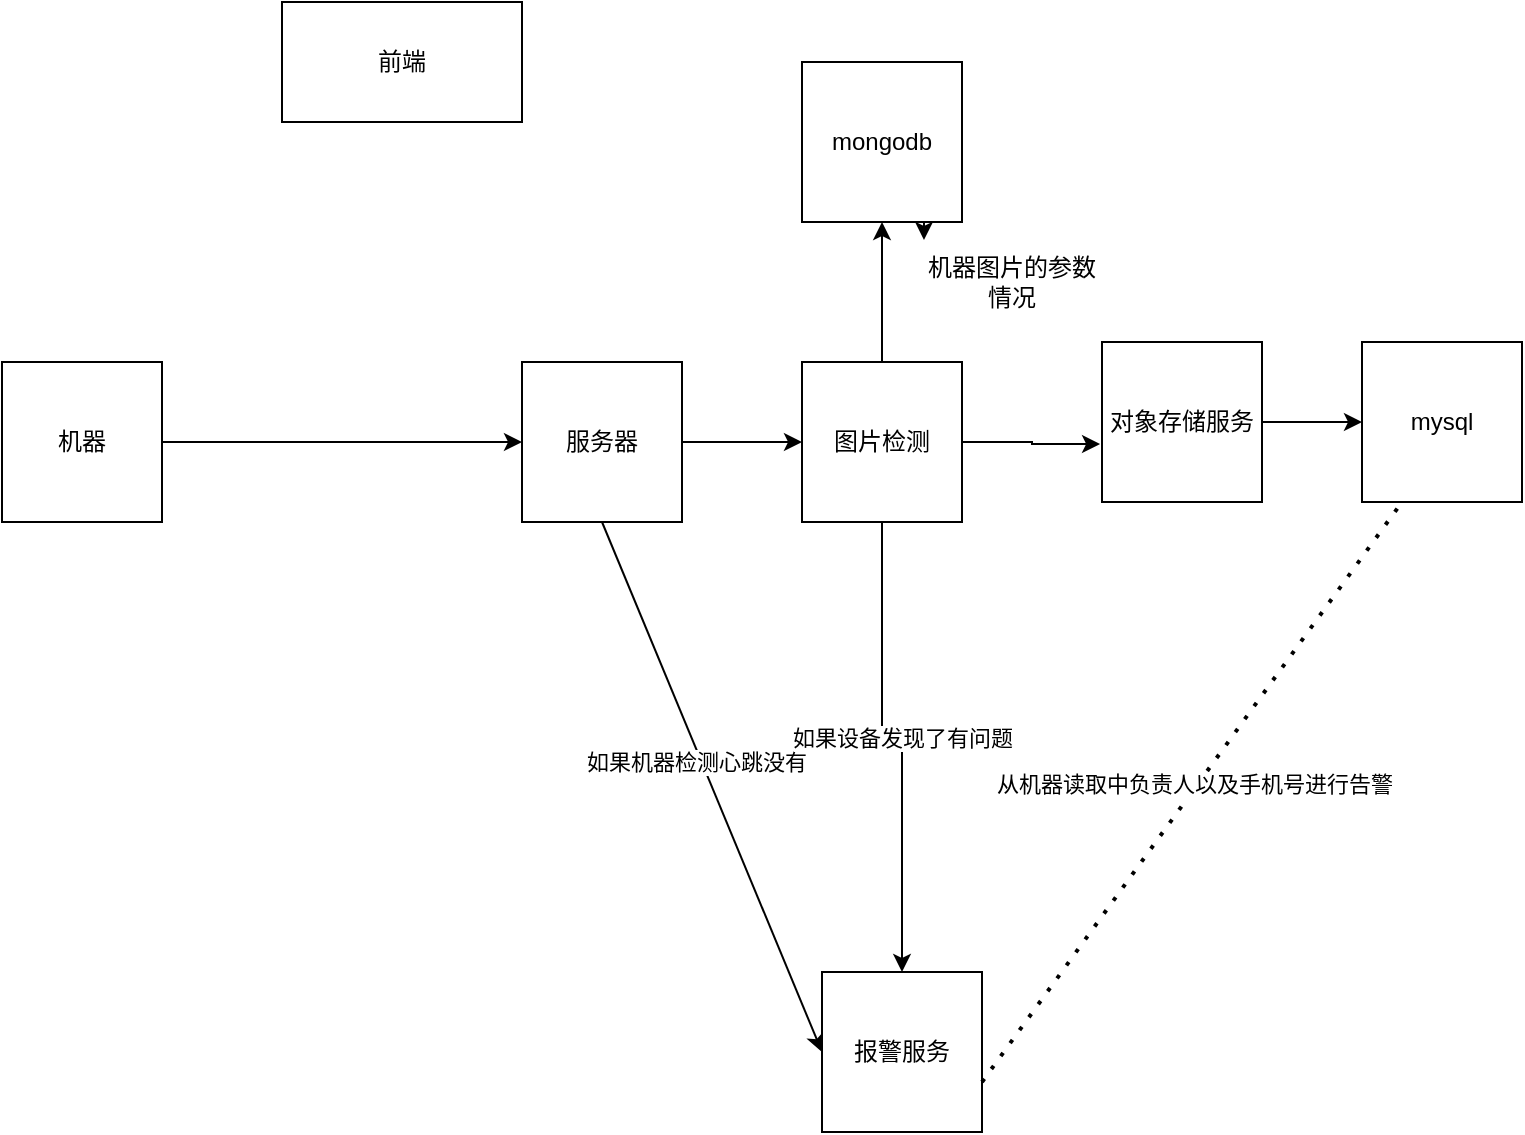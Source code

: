 <mxfile version="24.8.0">
  <diagram name="第 1 页" id="8lLwG0wIfCJ61GxavaxG">
    <mxGraphModel dx="2074" dy="1106" grid="1" gridSize="10" guides="1" tooltips="1" connect="1" arrows="1" fold="1" page="1" pageScale="1" pageWidth="827" pageHeight="1169" math="0" shadow="0">
      <root>
        <mxCell id="0" />
        <mxCell id="1" parent="0" />
        <mxCell id="9vgqnC3FgCe5wyF7lnbU-5" style="edgeStyle=orthogonalEdgeStyle;rounded=0;orthogonalLoop=1;jettySize=auto;html=1;exitX=1;exitY=0.5;exitDx=0;exitDy=0;entryX=0;entryY=0.5;entryDx=0;entryDy=0;" edge="1" parent="1" source="9vgqnC3FgCe5wyF7lnbU-1" target="9vgqnC3FgCe5wyF7lnbU-2">
          <mxGeometry relative="1" as="geometry" />
        </mxCell>
        <mxCell id="9vgqnC3FgCe5wyF7lnbU-1" value="机器" style="whiteSpace=wrap;html=1;aspect=fixed;" vertex="1" parent="1">
          <mxGeometry x="40" y="240" width="80" height="80" as="geometry" />
        </mxCell>
        <mxCell id="9vgqnC3FgCe5wyF7lnbU-26" style="edgeStyle=orthogonalEdgeStyle;rounded=0;orthogonalLoop=1;jettySize=auto;html=1;exitX=1;exitY=0.5;exitDx=0;exitDy=0;entryX=0;entryY=0.5;entryDx=0;entryDy=0;" edge="1" parent="1" source="9vgqnC3FgCe5wyF7lnbU-2" target="9vgqnC3FgCe5wyF7lnbU-16">
          <mxGeometry relative="1" as="geometry" />
        </mxCell>
        <mxCell id="9vgqnC3FgCe5wyF7lnbU-27" style="rounded=0;orthogonalLoop=1;jettySize=auto;html=1;exitX=0.5;exitY=1;exitDx=0;exitDy=0;entryX=0;entryY=0.5;entryDx=0;entryDy=0;" edge="1" parent="1" source="9vgqnC3FgCe5wyF7lnbU-2" target="9vgqnC3FgCe5wyF7lnbU-19">
          <mxGeometry relative="1" as="geometry" />
        </mxCell>
        <mxCell id="9vgqnC3FgCe5wyF7lnbU-28" value="如果机器检测心跳没有" style="edgeLabel;html=1;align=center;verticalAlign=middle;resizable=0;points=[];" vertex="1" connectable="0" parent="9vgqnC3FgCe5wyF7lnbU-27">
          <mxGeometry x="-0.104" y="-4" relative="1" as="geometry">
            <mxPoint x="1" as="offset" />
          </mxGeometry>
        </mxCell>
        <mxCell id="9vgqnC3FgCe5wyF7lnbU-2" value="服务器" style="whiteSpace=wrap;html=1;aspect=fixed;" vertex="1" parent="1">
          <mxGeometry x="300" y="240" width="80" height="80" as="geometry" />
        </mxCell>
        <mxCell id="9vgqnC3FgCe5wyF7lnbU-15" style="edgeStyle=orthogonalEdgeStyle;rounded=0;orthogonalLoop=1;jettySize=auto;html=1;exitX=1;exitY=0.5;exitDx=0;exitDy=0;entryX=0;entryY=0.5;entryDx=0;entryDy=0;" edge="1" parent="1" source="9vgqnC3FgCe5wyF7lnbU-7" target="9vgqnC3FgCe5wyF7lnbU-12">
          <mxGeometry relative="1" as="geometry" />
        </mxCell>
        <mxCell id="9vgqnC3FgCe5wyF7lnbU-7" value="对象存储服务" style="whiteSpace=wrap;html=1;aspect=fixed;" vertex="1" parent="1">
          <mxGeometry x="590" y="230" width="80" height="80" as="geometry" />
        </mxCell>
        <mxCell id="9vgqnC3FgCe5wyF7lnbU-12" value="mysql" style="whiteSpace=wrap;html=1;aspect=fixed;" vertex="1" parent="1">
          <mxGeometry x="720" y="230" width="80" height="80" as="geometry" />
        </mxCell>
        <mxCell id="9vgqnC3FgCe5wyF7lnbU-20" style="edgeStyle=orthogonalEdgeStyle;rounded=0;orthogonalLoop=1;jettySize=auto;html=1;exitX=0.5;exitY=1;exitDx=0;exitDy=0;entryX=0.5;entryY=0;entryDx=0;entryDy=0;" edge="1" parent="1" source="9vgqnC3FgCe5wyF7lnbU-16" target="9vgqnC3FgCe5wyF7lnbU-19">
          <mxGeometry relative="1" as="geometry" />
        </mxCell>
        <mxCell id="9vgqnC3FgCe5wyF7lnbU-22" value="如果设备发现了有问题" style="edgeLabel;html=1;align=center;verticalAlign=middle;resizable=0;points=[];" vertex="1" connectable="0" parent="9vgqnC3FgCe5wyF7lnbU-20">
          <mxGeometry x="-0.086" y="2" relative="1" as="geometry">
            <mxPoint x="8" as="offset" />
          </mxGeometry>
        </mxCell>
        <mxCell id="9vgqnC3FgCe5wyF7lnbU-35" style="edgeStyle=orthogonalEdgeStyle;rounded=0;orthogonalLoop=1;jettySize=auto;html=1;exitX=0.5;exitY=0;exitDx=0;exitDy=0;entryX=0.5;entryY=1;entryDx=0;entryDy=0;" edge="1" parent="1" source="9vgqnC3FgCe5wyF7lnbU-16" target="9vgqnC3FgCe5wyF7lnbU-31">
          <mxGeometry relative="1" as="geometry" />
        </mxCell>
        <mxCell id="9vgqnC3FgCe5wyF7lnbU-16" value="图片检测" style="whiteSpace=wrap;html=1;aspect=fixed;" vertex="1" parent="1">
          <mxGeometry x="440" y="240" width="80" height="80" as="geometry" />
        </mxCell>
        <mxCell id="9vgqnC3FgCe5wyF7lnbU-19" value="报警服务" style="whiteSpace=wrap;html=1;aspect=fixed;" vertex="1" parent="1">
          <mxGeometry x="450" y="545" width="80" height="80" as="geometry" />
        </mxCell>
        <mxCell id="9vgqnC3FgCe5wyF7lnbU-25" style="edgeStyle=orthogonalEdgeStyle;rounded=0;orthogonalLoop=1;jettySize=auto;html=1;exitX=1;exitY=0.5;exitDx=0;exitDy=0;entryX=-0.012;entryY=0.638;entryDx=0;entryDy=0;entryPerimeter=0;" edge="1" parent="1" source="9vgqnC3FgCe5wyF7lnbU-16" target="9vgqnC3FgCe5wyF7lnbU-7">
          <mxGeometry relative="1" as="geometry" />
        </mxCell>
        <mxCell id="9vgqnC3FgCe5wyF7lnbU-29" value="" style="endArrow=none;dashed=1;html=1;dashPattern=1 3;strokeWidth=2;rounded=0;entryX=0.25;entryY=1;entryDx=0;entryDy=0;" edge="1" parent="1" target="9vgqnC3FgCe5wyF7lnbU-12">
          <mxGeometry width="50" height="50" relative="1" as="geometry">
            <mxPoint x="530" y="600" as="sourcePoint" />
            <mxPoint x="580" y="550" as="targetPoint" />
          </mxGeometry>
        </mxCell>
        <mxCell id="9vgqnC3FgCe5wyF7lnbU-30" value="从机器读取中负责人以及手机号进行告警" style="edgeLabel;html=1;align=center;verticalAlign=middle;resizable=0;points=[];" vertex="1" connectable="0" parent="9vgqnC3FgCe5wyF7lnbU-29">
          <mxGeometry x="0.021" y="2" relative="1" as="geometry">
            <mxPoint as="offset" />
          </mxGeometry>
        </mxCell>
        <mxCell id="9vgqnC3FgCe5wyF7lnbU-31" value="mongodb" style="whiteSpace=wrap;html=1;aspect=fixed;" vertex="1" parent="1">
          <mxGeometry x="440" y="90" width="80" height="80" as="geometry" />
        </mxCell>
        <mxCell id="9vgqnC3FgCe5wyF7lnbU-34" value="机器图片的参数情况" style="text;html=1;align=center;verticalAlign=middle;whiteSpace=wrap;rounded=0;" vertex="1" parent="1">
          <mxGeometry x="500" y="170" width="90" height="60" as="geometry" />
        </mxCell>
        <mxCell id="9vgqnC3FgCe5wyF7lnbU-36" style="edgeStyle=orthogonalEdgeStyle;rounded=0;orthogonalLoop=1;jettySize=auto;html=1;exitX=0;exitY=0;exitDx=0;exitDy=0;entryX=0.011;entryY=0.15;entryDx=0;entryDy=0;entryPerimeter=0;" edge="1" parent="1" source="9vgqnC3FgCe5wyF7lnbU-34" target="9vgqnC3FgCe5wyF7lnbU-34">
          <mxGeometry relative="1" as="geometry" />
        </mxCell>
        <mxCell id="9vgqnC3FgCe5wyF7lnbU-37" value="前端" style="rounded=0;whiteSpace=wrap;html=1;" vertex="1" parent="1">
          <mxGeometry x="180" y="60" width="120" height="60" as="geometry" />
        </mxCell>
      </root>
    </mxGraphModel>
  </diagram>
</mxfile>

